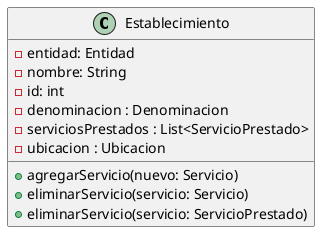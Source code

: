 @startuml
'https://plantuml.com/class-diagram

class Establecimiento{
    - entidad: Entidad
    - nombre: String
    - id: int
    - denominacion : Denominacion
    - serviciosPrestados : List<ServicioPrestado>
    - ubicacion : Ubicacion

    + agregarServicio(nuevo: Servicio)
    + eliminarServicio(servicio: Servicio)
    + eliminarServicio(servicio: ServicioPrestado)
}

@enduml